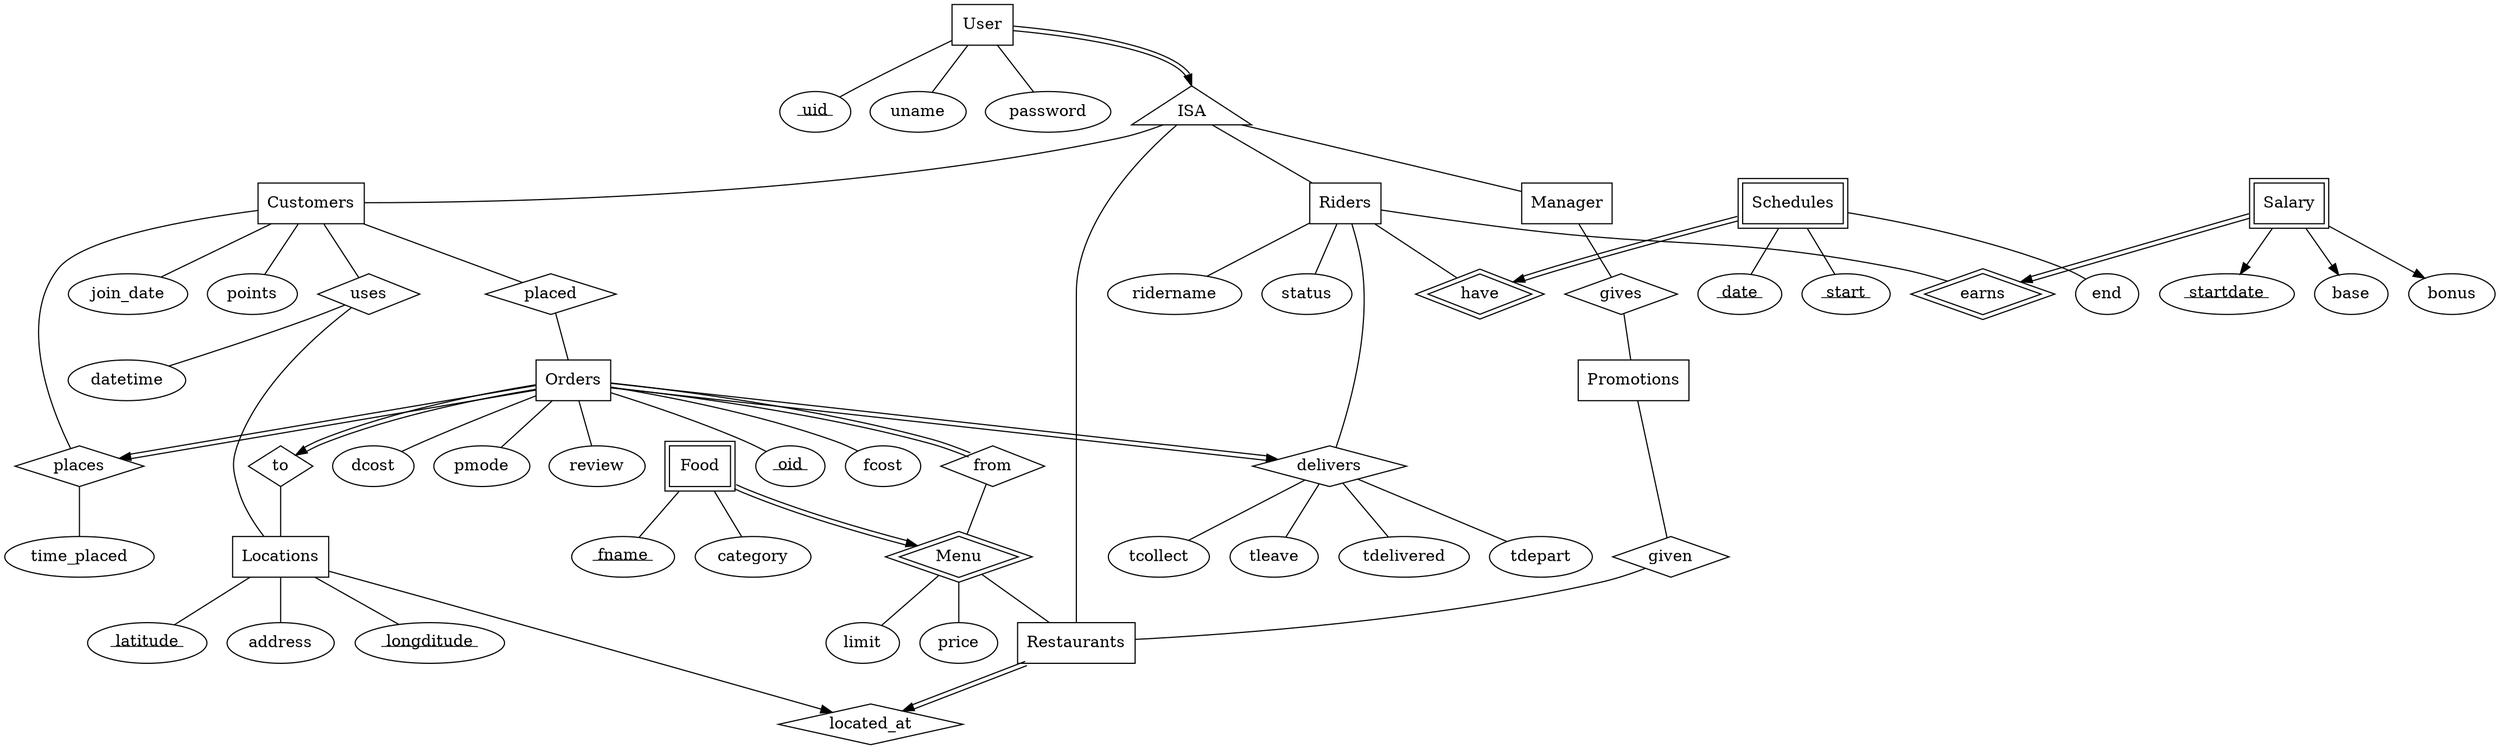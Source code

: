 digraph G {
    
  User [shape=box]
    uid [label=<<u> uid </u>>]
    User -> uid [arrowhead=none]
    User -> uname [arrowhead=none]
    User -> password [arrowhead=none]
  
  
  ISA [shape=triangle]
  
  
  Manager [shape=box]
  gives [shape=diamond]
  Promotions [shape=box]
  given [shape=diamond]
  
  
  Restaurants [shape=box]
  Menu [shape=diamond peripheries=2]
    Menu -> limit [arrowhead=none]
    Menu -> price [arrowhead=none]
  Food [shape=box peripheries=2]
    fname [label=<<u> fname </u>>]
    Food -> fname [arrowhead=none]
    Food -> category [arrowhead=none]
  located_at [shape=diamond]
  
  Locations [shape=box]
    lon [label=<<u> longditude </u>>]
    lat [label=<<u> latitude </u>>]
    Locations -> lon [arrowhead=none]
    Locations -> lat [arrowhead=none]
    Locations -> address [arrowhead=none]
  
  Customers [shape=box]
    Customers -> join_date [arrowhead=none]
    Customers -> points [arrowhead=none]
  uses [shape=diamond]
    uses -> datetime [arrowhead=none]
  placed [shape=diamond]
  places [shape=diamond]
    places -> time_placed [arrowhead=none]
  Orders [shape=box]
    oid [label=<<u> oid </u>>]
    Orders -> oid [arrowhead=none]
    Orders -> fcost [arrowhead=none]
    Orders -> dcost [arrowhead=none]
    Orders -> pmode [arrowhead=none]
    Orders -> review [arrowhead=none]
  from [shape=diamond]
  to [shape=diamond]
    
  Riders [shape=box]
    Riders -> ridername [arrowhead=none]
    Riders -> status [arrowhead=none]
  delivers [shape=diamond]
    delivers -> tdepart [arrowhead=none]
    delivers -> tcollect [arrowhead=none]
    delivers -> tleave [arrowhead=none]
    delivers -> tdelivered [arrowhead=none]
  have [shape=diamond peripheries=2]
  Schedules [shape=box peripheries=2]
    Schdate [label=<<u> date </u>>]
    Schstart [label=<<u> start </u>>]
    Schedules -> Schdate [arrowhead=none]
    Schedules -> Schstart [arrowhead=none]
    Schedules -> end [arrowhead=none]
  earns [shape=diamond peripheries=2]
  Salary [shape=box peripheries=2]
    startdate [label=<<u> startdate </u>>]
    Salary -> startdate
    Salary -> base
    Salary -> bonus
    
  
  User -> ISA [color="black:invis:black" headport=n]
  
  ISA -> Manager[arrowhead=none]
  ISA -> Restaurants[arrowhead=none]
  ISA -> Customers[arrowhead=none]
  ISA -> Riders[arrowhead=none]
  
  Manager -> gives [arrowhead=none]
  gives -> Promotions [arrowhead=none]
  
  
  Food -> Menu [color="black:invis:black"]
  Menu -> Restaurants [arrowhead=none]
  
  Locations -> located_at
  Restaurants -> located_at [color="black:invis:black"]
  Promotions -> given [arrowhead=none]
  given -> Restaurants [arrowhead=none]
  
  
  Customers -> placed [arrowhead=none]
  placed -> Orders [arrowhead=none]
  Customers -> places [arrowhead=none]
  Orders -> places [color="black:invis:black"]
  Orders -> delivers [color="black:invis:black"]
  Customers -> uses [arrowhead=none]
  uses -> Locations [arrowhead=none]
  Orders -> to [color="black:invis:black"]
  to -> Locations [arrowhead=none]
  Orders -> from [arrowhead=none color="black:invis:black"]
  from -> Menu [arrowhead=none]
  
  
  Riders -> delivers [arrowhead=none]
  Riders -> have [arrowhead=none]
  Schedules -> have [color="black:invis:black"]
  Salary -> earns [color="black:invis:black"]
  Riders -> earns [arrowhead=none]
  
}